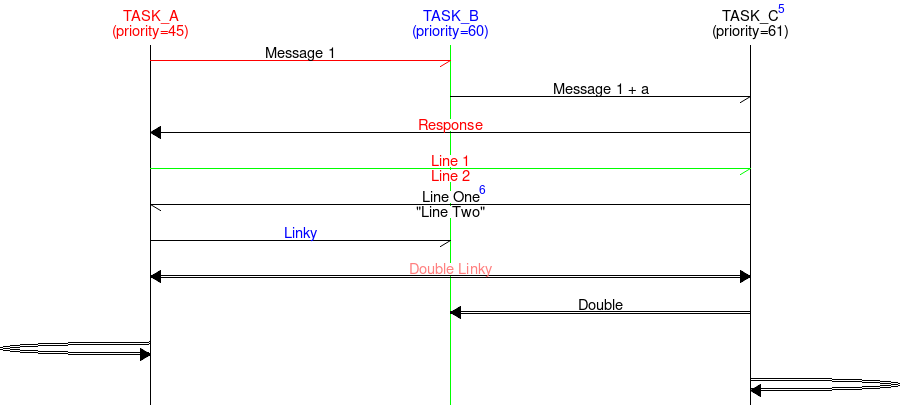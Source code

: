 #!/home/mmcternan/projects/mscgen_0.20/packaging/manual/buildstage/static/../../binstage/static/mscgen-0.20/bin/mscgen -Tpng
#
# colour_sample.msc: Sample msc input file
#
# This file is PUBLIC DOMAIN and may be freely reproduced,  distributed,
# transmitted, used, modified, built upon, or otherwise exploited by
# anyone for any purpose, commercial or non-commercial, and in any way,
# including by methods that have not yet been invented or conceived.
#
# This file is provided "AS IS" WITHOUT WARRANTY OF ANY KIND, EITHER
# EXPRESSED OR IMPLIED, INCLUDING, BUT NOT LIMITED TO, THE IMPLIED
# WARRANTIES OF MERCHANTABILITY AND FITNESS FOR A PARTICULAR PURPOSE.
#


//
// This sample includes samples of colouring (and links).
//
// Run "mscgen -T png -i colour_sample.msc -o colour_sample.png"
// to transform it into a png and use
// "mscgen -T ismap -i colur_sample.msc -o colur_sample.ismap"
// to create the ismap.
//

msc {
  hscale="1.5";

  a [label="TASK_A\n(priority=45)", textcolour="red"],
  b [label = "TASK_B\n(priority=60)", URL="www.dilbert.com", linecolour="green"],
  c [label = "TASK_C\n(priority=61)", ID="5", IDURL="www.slashdot.org"] ;

  a->b [ label = "Message 1", linecolour="red"] ;
  b->c [ label = "Message 1 + a" ] ;
  a<=c [ label = "Response", textcolour="red"];
  a->c [ label = "Line 1\nLine 2", linecolour="green", textcolour="red" ];
  a<-c [ label = "Line One\n\"Line Two\"", ID="6", IDURL="www.slashdot.org"];
  a->b [ label = "Linky", URL="www.google.co.uk"];
  *<:b [ label = "Double Linky", URL="www.google.co.uk", textcolour="#ff7f7f"];
  c:>b [ label = "Double"];
  a:>a [ label = "" ];
  c<:c;

}

